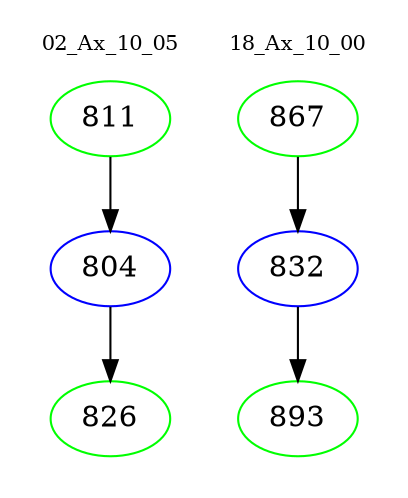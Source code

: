 digraph{
subgraph cluster_0 {
color = white
label = "02_Ax_10_05";
fontsize=10;
T0_811 [label="811", color="green"]
T0_811 -> T0_804 [color="black"]
T0_804 [label="804", color="blue"]
T0_804 -> T0_826 [color="black"]
T0_826 [label="826", color="green"]
}
subgraph cluster_1 {
color = white
label = "18_Ax_10_00";
fontsize=10;
T1_867 [label="867", color="green"]
T1_867 -> T1_832 [color="black"]
T1_832 [label="832", color="blue"]
T1_832 -> T1_893 [color="black"]
T1_893 [label="893", color="green"]
}
}
